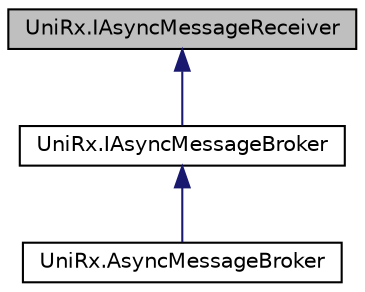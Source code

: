 digraph "UniRx.IAsyncMessageReceiver"
{
 // LATEX_PDF_SIZE
  edge [fontname="Helvetica",fontsize="10",labelfontname="Helvetica",labelfontsize="10"];
  node [fontname="Helvetica",fontsize="10",shape=record];
  Node1 [label="UniRx.IAsyncMessageReceiver",height=0.2,width=0.4,color="black", fillcolor="grey75", style="filled", fontcolor="black",tooltip=" "];
  Node1 -> Node2 [dir="back",color="midnightblue",fontsize="10",style="solid"];
  Node2 [label="UniRx.IAsyncMessageBroker",height=0.2,width=0.4,color="black", fillcolor="white", style="filled",URL="$interface_uni_rx_1_1_i_async_message_broker.html",tooltip=" "];
  Node2 -> Node3 [dir="back",color="midnightblue",fontsize="10",style="solid"];
  Node3 [label="UniRx.AsyncMessageBroker",height=0.2,width=0.4,color="black", fillcolor="white", style="filled",URL="$class_uni_rx_1_1_async_message_broker.html",tooltip="In-Memory PubSub filtered by Type."];
}
